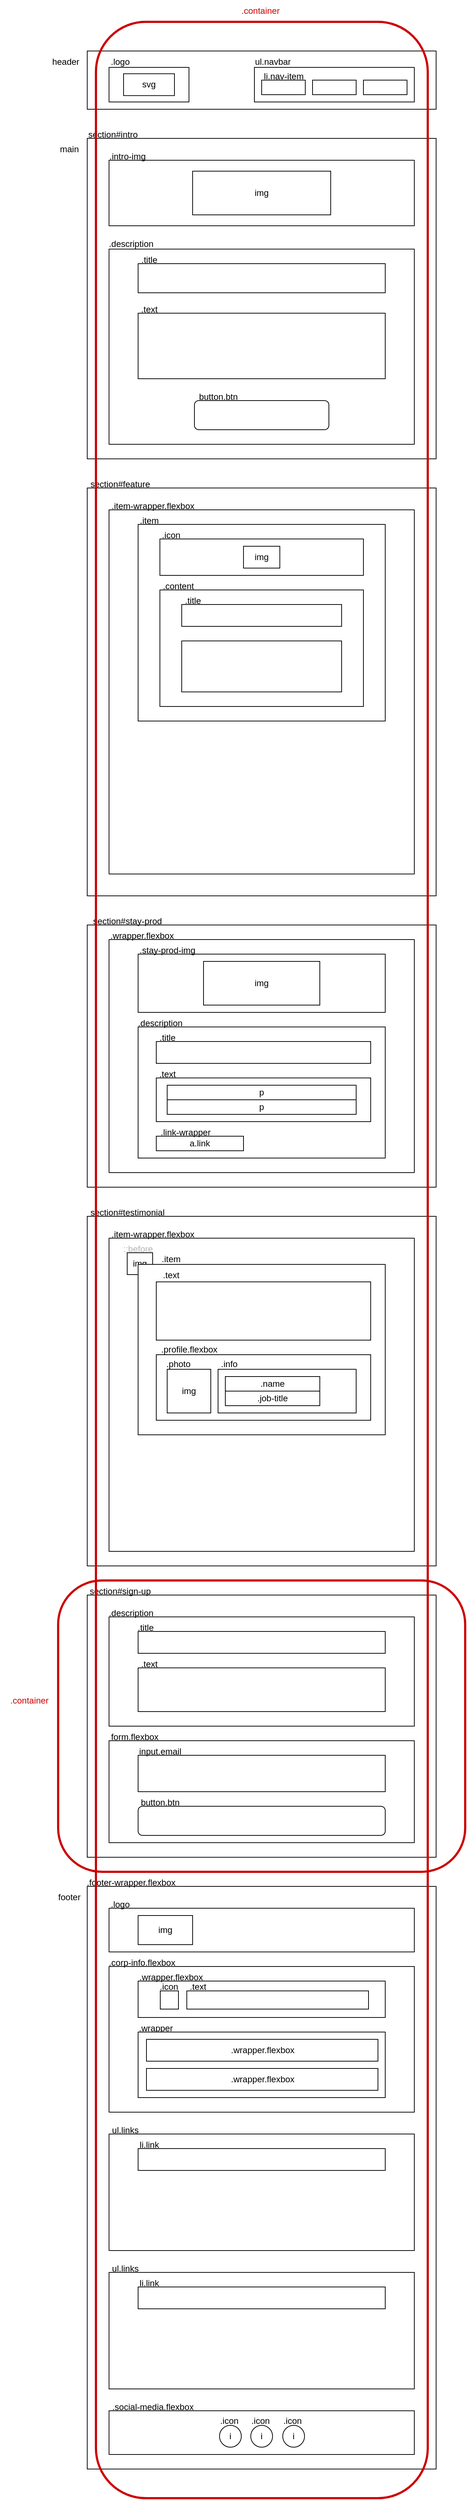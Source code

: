 <mxfile version="22.0.1" type="device">
  <diagram name="第 1 页" id="I-2561nx0Tm0QlmnjlFe">
    <mxGraphModel dx="794" dy="464" grid="1" gridSize="10" guides="1" tooltips="1" connect="1" arrows="1" fold="1" page="1" pageScale="1" pageWidth="827" pageHeight="1169" math="0" shadow="0">
      <root>
        <mxCell id="0" />
        <mxCell id="1" parent="0" />
        <mxCell id="30Bc-bz9F9n831tDBMlG-2" value="" style="rounded=0;whiteSpace=wrap;html=1;" parent="1" vertex="1">
          <mxGeometry x="120" y="80" width="480" height="80" as="geometry" />
        </mxCell>
        <mxCell id="30Bc-bz9F9n831tDBMlG-3" value="" style="rounded=0;whiteSpace=wrap;html=1;" parent="1" vertex="1">
          <mxGeometry x="150" y="102.5" width="110" height="47.5" as="geometry" />
        </mxCell>
        <mxCell id="30Bc-bz9F9n831tDBMlG-4" value="" style="rounded=0;whiteSpace=wrap;html=1;" parent="1" vertex="1">
          <mxGeometry x="350" y="102.5" width="220" height="47.5" as="geometry" />
        </mxCell>
        <mxCell id="30Bc-bz9F9n831tDBMlG-5" value=".logo" style="text;html=1;align=center;verticalAlign=middle;resizable=0;points=[];autosize=1;strokeColor=none;fillColor=none;" parent="1" vertex="1">
          <mxGeometry x="140" y="80" width="50" height="30" as="geometry" />
        </mxCell>
        <mxCell id="30Bc-bz9F9n831tDBMlG-6" value="ul.navbar" style="text;html=1;align=center;verticalAlign=middle;resizable=0;points=[];autosize=1;strokeColor=none;fillColor=none;" parent="1" vertex="1">
          <mxGeometry x="340" y="80" width="70" height="30" as="geometry" />
        </mxCell>
        <mxCell id="30Bc-bz9F9n831tDBMlG-7" value="" style="rounded=0;whiteSpace=wrap;html=1;" parent="1" vertex="1">
          <mxGeometry x="360" y="120" width="60" height="20" as="geometry" />
        </mxCell>
        <mxCell id="30Bc-bz9F9n831tDBMlG-8" value="" style="rounded=0;whiteSpace=wrap;html=1;" parent="1" vertex="1">
          <mxGeometry x="430" y="120" width="60" height="20" as="geometry" />
        </mxCell>
        <mxCell id="30Bc-bz9F9n831tDBMlG-9" value="" style="rounded=0;whiteSpace=wrap;html=1;" parent="1" vertex="1">
          <mxGeometry x="500" y="120" width="60" height="20" as="geometry" />
        </mxCell>
        <mxCell id="30Bc-bz9F9n831tDBMlG-10" value="li.nav-item" style="text;html=1;align=center;verticalAlign=middle;resizable=0;points=[];autosize=1;strokeColor=none;fillColor=none;" parent="1" vertex="1">
          <mxGeometry x="350" y="100" width="80" height="30" as="geometry" />
        </mxCell>
        <mxCell id="30Bc-bz9F9n831tDBMlG-11" value="svg" style="rounded=0;whiteSpace=wrap;html=1;" parent="1" vertex="1">
          <mxGeometry x="170" y="111.25" width="70" height="30" as="geometry" />
        </mxCell>
        <mxCell id="30Bc-bz9F9n831tDBMlG-12" value="header" style="text;html=1;align=center;verticalAlign=middle;resizable=0;points=[];autosize=1;strokeColor=none;fillColor=none;" parent="1" vertex="1">
          <mxGeometry x="60" y="80" width="60" height="30" as="geometry" />
        </mxCell>
        <mxCell id="30Bc-bz9F9n831tDBMlG-14" value="" style="rounded=0;whiteSpace=wrap;html=1;" parent="1" vertex="1">
          <mxGeometry x="120" y="200" width="480" height="440" as="geometry" />
        </mxCell>
        <mxCell id="30Bc-bz9F9n831tDBMlG-15" value="section#intro" style="text;html=1;align=center;verticalAlign=middle;resizable=0;points=[];autosize=1;strokeColor=none;fillColor=none;" parent="1" vertex="1">
          <mxGeometry x="110" y="180" width="90" height="30" as="geometry" />
        </mxCell>
        <mxCell id="30Bc-bz9F9n831tDBMlG-16" value="" style="rounded=0;whiteSpace=wrap;html=1;" parent="1" vertex="1">
          <mxGeometry x="150" y="230" width="420" height="90" as="geometry" />
        </mxCell>
        <mxCell id="30Bc-bz9F9n831tDBMlG-17" value=".intro-img" style="text;html=1;align=center;verticalAlign=middle;resizable=0;points=[];autosize=1;strokeColor=none;fillColor=none;" parent="1" vertex="1">
          <mxGeometry x="140" y="210" width="70" height="30" as="geometry" />
        </mxCell>
        <mxCell id="30Bc-bz9F9n831tDBMlG-18" value="img" style="rounded=0;whiteSpace=wrap;html=1;" parent="1" vertex="1">
          <mxGeometry x="265" y="245" width="190" height="60" as="geometry" />
        </mxCell>
        <mxCell id="30Bc-bz9F9n831tDBMlG-19" value="" style="rounded=0;whiteSpace=wrap;html=1;" parent="1" vertex="1">
          <mxGeometry x="150" y="352" width="420" height="268" as="geometry" />
        </mxCell>
        <mxCell id="30Bc-bz9F9n831tDBMlG-20" value=".description" style="text;html=1;align=center;verticalAlign=middle;resizable=0;points=[];autosize=1;strokeColor=none;fillColor=none;" parent="1" vertex="1">
          <mxGeometry x="140" y="330" width="80" height="30" as="geometry" />
        </mxCell>
        <mxCell id="30Bc-bz9F9n831tDBMlG-21" value="" style="rounded=0;whiteSpace=wrap;html=1;" parent="1" vertex="1">
          <mxGeometry x="190" y="372" width="340" height="40" as="geometry" />
        </mxCell>
        <mxCell id="30Bc-bz9F9n831tDBMlG-22" value=".title" style="text;html=1;align=center;verticalAlign=middle;resizable=0;points=[];autosize=1;strokeColor=none;fillColor=none;" parent="1" vertex="1">
          <mxGeometry x="180" y="352" width="50" height="30" as="geometry" />
        </mxCell>
        <mxCell id="30Bc-bz9F9n831tDBMlG-23" value="" style="rounded=0;whiteSpace=wrap;html=1;" parent="1" vertex="1">
          <mxGeometry x="190" y="440" width="340" height="90" as="geometry" />
        </mxCell>
        <mxCell id="30Bc-bz9F9n831tDBMlG-24" value=".text" style="text;html=1;align=center;verticalAlign=middle;resizable=0;points=[];autosize=1;strokeColor=none;fillColor=none;" parent="1" vertex="1">
          <mxGeometry x="180" y="420" width="50" height="30" as="geometry" />
        </mxCell>
        <mxCell id="30Bc-bz9F9n831tDBMlG-25" value="" style="rounded=1;whiteSpace=wrap;html=1;" parent="1" vertex="1">
          <mxGeometry x="267.5" y="560" width="185" height="40" as="geometry" />
        </mxCell>
        <mxCell id="30Bc-bz9F9n831tDBMlG-26" value="button.btn" style="text;html=1;align=center;verticalAlign=middle;resizable=0;points=[];autosize=1;strokeColor=none;fillColor=none;" parent="1" vertex="1">
          <mxGeometry x="260" y="540" width="80" height="30" as="geometry" />
        </mxCell>
        <mxCell id="30Bc-bz9F9n831tDBMlG-27" value="" style="rounded=0;whiteSpace=wrap;html=1;" parent="1" vertex="1">
          <mxGeometry x="120" y="680" width="480" height="560" as="geometry" />
        </mxCell>
        <mxCell id="30Bc-bz9F9n831tDBMlG-28" value="section#feature" style="text;html=1;align=center;verticalAlign=middle;resizable=0;points=[];autosize=1;strokeColor=none;fillColor=none;" parent="1" vertex="1">
          <mxGeometry x="110" y="660" width="110" height="30" as="geometry" />
        </mxCell>
        <mxCell id="30Bc-bz9F9n831tDBMlG-29" value="main" style="text;html=1;align=center;verticalAlign=middle;resizable=0;points=[];autosize=1;strokeColor=none;fillColor=none;" parent="1" vertex="1">
          <mxGeometry x="70" y="200" width="50" height="30" as="geometry" />
        </mxCell>
        <mxCell id="30Bc-bz9F9n831tDBMlG-30" value="" style="rounded=0;whiteSpace=wrap;html=1;" parent="1" vertex="1">
          <mxGeometry x="150" y="710" width="420" height="500" as="geometry" />
        </mxCell>
        <mxCell id="30Bc-bz9F9n831tDBMlG-32" value=".item-wrapper.flexbox" style="text;html=1;align=center;verticalAlign=middle;resizable=0;points=[];autosize=1;strokeColor=none;fillColor=none;" parent="1" vertex="1">
          <mxGeometry x="140" y="690" width="140" height="30" as="geometry" />
        </mxCell>
        <mxCell id="30Bc-bz9F9n831tDBMlG-33" value="" style="rounded=0;whiteSpace=wrap;html=1;" parent="1" vertex="1">
          <mxGeometry x="190" y="730" width="340" height="270" as="geometry" />
        </mxCell>
        <mxCell id="30Bc-bz9F9n831tDBMlG-34" value=".item" style="text;html=1;align=center;verticalAlign=middle;resizable=0;points=[];autosize=1;strokeColor=none;fillColor=none;" parent="1" vertex="1">
          <mxGeometry x="180" y="710" width="50" height="30" as="geometry" />
        </mxCell>
        <mxCell id="30Bc-bz9F9n831tDBMlG-35" value="" style="rounded=0;whiteSpace=wrap;html=1;" parent="1" vertex="1">
          <mxGeometry x="220" y="750" width="280" height="50" as="geometry" />
        </mxCell>
        <mxCell id="30Bc-bz9F9n831tDBMlG-36" value=".icon" style="text;html=1;align=center;verticalAlign=middle;resizable=0;points=[];autosize=1;strokeColor=none;fillColor=none;" parent="1" vertex="1">
          <mxGeometry x="210" y="730" width="50" height="30" as="geometry" />
        </mxCell>
        <mxCell id="30Bc-bz9F9n831tDBMlG-37" value="" style="rounded=0;whiteSpace=wrap;html=1;" parent="1" vertex="1">
          <mxGeometry x="220" y="820" width="280" height="160" as="geometry" />
        </mxCell>
        <mxCell id="30Bc-bz9F9n831tDBMlG-38" value=".content" style="text;html=1;align=center;verticalAlign=middle;resizable=0;points=[];autosize=1;strokeColor=none;fillColor=none;" parent="1" vertex="1">
          <mxGeometry x="210" y="800" width="70" height="30" as="geometry" />
        </mxCell>
        <mxCell id="30Bc-bz9F9n831tDBMlG-39" value="" style="rounded=0;whiteSpace=wrap;html=1;" parent="1" vertex="1">
          <mxGeometry x="250" y="840" width="220" height="30" as="geometry" />
        </mxCell>
        <mxCell id="30Bc-bz9F9n831tDBMlG-40" value=".title" style="text;html=1;align=center;verticalAlign=middle;resizable=0;points=[];autosize=1;strokeColor=none;fillColor=none;" parent="1" vertex="1">
          <mxGeometry x="240" y="820" width="50" height="30" as="geometry" />
        </mxCell>
        <mxCell id="30Bc-bz9F9n831tDBMlG-41" value="" style="rounded=0;whiteSpace=wrap;html=1;" parent="1" vertex="1">
          <mxGeometry x="250" y="890" width="220" height="70" as="geometry" />
        </mxCell>
        <mxCell id="30Bc-bz9F9n831tDBMlG-42" value="" style="rounded=0;whiteSpace=wrap;html=1;" parent="1" vertex="1">
          <mxGeometry x="120" y="1280" width="480" height="360" as="geometry" />
        </mxCell>
        <mxCell id="30Bc-bz9F9n831tDBMlG-43" value="section#stay-prod" style="text;html=1;align=center;verticalAlign=middle;resizable=0;points=[];autosize=1;strokeColor=none;fillColor=none;" parent="1" vertex="1">
          <mxGeometry x="115" y="1260" width="120" height="30" as="geometry" />
        </mxCell>
        <mxCell id="30Bc-bz9F9n831tDBMlG-44" value="" style="rounded=0;whiteSpace=wrap;html=1;" parent="1" vertex="1">
          <mxGeometry x="150" y="1300" width="420" height="320" as="geometry" />
        </mxCell>
        <mxCell id="30Bc-bz9F9n831tDBMlG-45" value=".wrapper.flexbox" style="text;html=1;align=center;verticalAlign=middle;resizable=0;points=[];autosize=1;strokeColor=none;fillColor=none;" parent="1" vertex="1">
          <mxGeometry x="140" y="1280" width="110" height="30" as="geometry" />
        </mxCell>
        <mxCell id="30Bc-bz9F9n831tDBMlG-46" value="" style="rounded=0;whiteSpace=wrap;html=1;" parent="1" vertex="1">
          <mxGeometry x="190" y="1320" width="340" height="80" as="geometry" />
        </mxCell>
        <mxCell id="30Bc-bz9F9n831tDBMlG-48" value="img" style="rounded=0;whiteSpace=wrap;html=1;" parent="1" vertex="1">
          <mxGeometry x="335" y="760" width="50" height="30" as="geometry" />
        </mxCell>
        <mxCell id="30Bc-bz9F9n831tDBMlG-49" value=".stay-prod-img" style="text;html=1;align=center;verticalAlign=middle;resizable=0;points=[];autosize=1;strokeColor=none;fillColor=none;" parent="1" vertex="1">
          <mxGeometry x="180" y="1300" width="100" height="30" as="geometry" />
        </mxCell>
        <mxCell id="30Bc-bz9F9n831tDBMlG-50" value="img" style="rounded=0;whiteSpace=wrap;html=1;" parent="1" vertex="1">
          <mxGeometry x="280" y="1330" width="160" height="60" as="geometry" />
        </mxCell>
        <mxCell id="30Bc-bz9F9n831tDBMlG-51" value="" style="rounded=0;whiteSpace=wrap;html=1;" parent="1" vertex="1">
          <mxGeometry x="190" y="1420" width="340" height="180" as="geometry" />
        </mxCell>
        <mxCell id="30Bc-bz9F9n831tDBMlG-53" value=".description" style="text;html=1;align=center;verticalAlign=middle;resizable=0;points=[];autosize=1;strokeColor=none;fillColor=none;" parent="1" vertex="1">
          <mxGeometry x="180" y="1400" width="80" height="30" as="geometry" />
        </mxCell>
        <mxCell id="30Bc-bz9F9n831tDBMlG-54" value="" style="rounded=0;whiteSpace=wrap;html=1;" parent="1" vertex="1">
          <mxGeometry x="215" y="1440" width="295" height="30" as="geometry" />
        </mxCell>
        <mxCell id="30Bc-bz9F9n831tDBMlG-55" value=".title" style="text;html=1;align=center;verticalAlign=middle;resizable=0;points=[];autosize=1;strokeColor=none;fillColor=none;" parent="1" vertex="1">
          <mxGeometry x="205" y="1420" width="50" height="30" as="geometry" />
        </mxCell>
        <mxCell id="30Bc-bz9F9n831tDBMlG-56" value="" style="rounded=0;whiteSpace=wrap;html=1;" parent="1" vertex="1">
          <mxGeometry x="215" y="1490" width="295" height="60" as="geometry" />
        </mxCell>
        <mxCell id="30Bc-bz9F9n831tDBMlG-57" value=".text" style="text;html=1;align=center;verticalAlign=middle;resizable=0;points=[];autosize=1;strokeColor=none;fillColor=none;" parent="1" vertex="1">
          <mxGeometry x="205" y="1470" width="50" height="30" as="geometry" />
        </mxCell>
        <mxCell id="30Bc-bz9F9n831tDBMlG-58" value="a.link" style="rounded=0;whiteSpace=wrap;html=1;" parent="1" vertex="1">
          <mxGeometry x="215" y="1570" width="120" height="20" as="geometry" />
        </mxCell>
        <mxCell id="30Bc-bz9F9n831tDBMlG-59" value=".link-wrapper" style="text;html=1;align=center;verticalAlign=middle;resizable=0;points=[];autosize=1;strokeColor=none;fillColor=none;" parent="1" vertex="1">
          <mxGeometry x="210" y="1550" width="90" height="30" as="geometry" />
        </mxCell>
        <mxCell id="30Bc-bz9F9n831tDBMlG-61" value="" style="rounded=0;whiteSpace=wrap;html=1;" parent="1" vertex="1">
          <mxGeometry x="120" y="1680" width="480" height="480" as="geometry" />
        </mxCell>
        <mxCell id="30Bc-bz9F9n831tDBMlG-62" value="section#testimonial" style="text;html=1;align=center;verticalAlign=middle;resizable=0;points=[];autosize=1;strokeColor=none;fillColor=none;" parent="1" vertex="1">
          <mxGeometry x="110" y="1660" width="130" height="30" as="geometry" />
        </mxCell>
        <mxCell id="30Bc-bz9F9n831tDBMlG-63" value="" style="rounded=0;whiteSpace=wrap;html=1;" parent="1" vertex="1">
          <mxGeometry x="150" y="1710" width="420" height="430" as="geometry" />
        </mxCell>
        <mxCell id="30Bc-bz9F9n831tDBMlG-64" value=".item-wrapper.flexbox" style="text;html=1;align=center;verticalAlign=middle;resizable=0;points=[];autosize=1;strokeColor=none;fillColor=none;" parent="1" vertex="1">
          <mxGeometry x="140" y="1690" width="140" height="30" as="geometry" />
        </mxCell>
        <mxCell id="30Bc-bz9F9n831tDBMlG-65" value="img" style="rounded=0;whiteSpace=wrap;html=1;" parent="1" vertex="1">
          <mxGeometry x="175" y="1730" width="35" height="30" as="geometry" />
        </mxCell>
        <mxCell id="30Bc-bz9F9n831tDBMlG-66" value="" style="rounded=0;whiteSpace=wrap;html=1;" parent="1" vertex="1">
          <mxGeometry x="190" y="1746" width="340" height="234" as="geometry" />
        </mxCell>
        <mxCell id="30Bc-bz9F9n831tDBMlG-68" value=".item" style="text;html=1;align=center;verticalAlign=middle;resizable=0;points=[];autosize=1;strokeColor=none;fillColor=none;" parent="1" vertex="1">
          <mxGeometry x="210" y="1724" width="50" height="30" as="geometry" />
        </mxCell>
        <mxCell id="30Bc-bz9F9n831tDBMlG-69" value="" style="rounded=0;whiteSpace=wrap;html=1;" parent="1" vertex="1">
          <mxGeometry x="215" y="1770" width="295" height="80" as="geometry" />
        </mxCell>
        <mxCell id="30Bc-bz9F9n831tDBMlG-71" value="" style="rounded=0;whiteSpace=wrap;html=1;" parent="1" vertex="1">
          <mxGeometry x="215" y="1870" width="295" height="90" as="geometry" />
        </mxCell>
        <mxCell id="30Bc-bz9F9n831tDBMlG-72" value="img" style="rounded=0;whiteSpace=wrap;html=1;" parent="1" vertex="1">
          <mxGeometry x="230" y="1890" width="60" height="60" as="geometry" />
        </mxCell>
        <mxCell id="30Bc-bz9F9n831tDBMlG-73" value=".text" style="text;html=1;align=center;verticalAlign=middle;resizable=0;points=[];autosize=1;strokeColor=none;fillColor=none;" parent="1" vertex="1">
          <mxGeometry x="210" y="1746" width="50" height="30" as="geometry" />
        </mxCell>
        <mxCell id="30Bc-bz9F9n831tDBMlG-74" value=".photo" style="text;html=1;align=center;verticalAlign=middle;resizable=0;points=[];autosize=1;strokeColor=none;fillColor=none;" parent="1" vertex="1">
          <mxGeometry x="215" y="1868" width="60" height="30" as="geometry" />
        </mxCell>
        <mxCell id="30Bc-bz9F9n831tDBMlG-75" value="" style="rounded=0;whiteSpace=wrap;html=1;" parent="1" vertex="1">
          <mxGeometry x="300" y="1890" width="190" height="60" as="geometry" />
        </mxCell>
        <mxCell id="30Bc-bz9F9n831tDBMlG-76" value=".name" style="rounded=0;whiteSpace=wrap;html=1;" parent="1" vertex="1">
          <mxGeometry x="310" y="1900" width="130" height="20" as="geometry" />
        </mxCell>
        <mxCell id="30Bc-bz9F9n831tDBMlG-77" value=".job-title" style="rounded=0;whiteSpace=wrap;html=1;" parent="1" vertex="1">
          <mxGeometry x="310" y="1920" width="130" height="20" as="geometry" />
        </mxCell>
        <mxCell id="30Bc-bz9F9n831tDBMlG-79" value=".profile.flexbox" style="text;html=1;align=center;verticalAlign=middle;resizable=0;points=[];autosize=1;strokeColor=none;fillColor=none;" parent="1" vertex="1">
          <mxGeometry x="210" y="1848" width="100" height="30" as="geometry" />
        </mxCell>
        <mxCell id="30Bc-bz9F9n831tDBMlG-81" value=".info" style="text;html=1;align=center;verticalAlign=middle;resizable=0;points=[];autosize=1;strokeColor=none;fillColor=none;" parent="1" vertex="1">
          <mxGeometry x="290" y="1868" width="50" height="30" as="geometry" />
        </mxCell>
        <mxCell id="30Bc-bz9F9n831tDBMlG-82" value="" style="rounded=0;whiteSpace=wrap;html=1;" parent="1" vertex="1">
          <mxGeometry x="120" y="2200" width="480" height="360" as="geometry" />
        </mxCell>
        <mxCell id="30Bc-bz9F9n831tDBMlG-83" value="section#sign-up" style="text;html=1;align=center;verticalAlign=middle;resizable=0;points=[];autosize=1;strokeColor=none;fillColor=none;" parent="1" vertex="1">
          <mxGeometry x="110" y="2180" width="110" height="30" as="geometry" />
        </mxCell>
        <mxCell id="30Bc-bz9F9n831tDBMlG-84" value="" style="rounded=0;whiteSpace=wrap;html=1;" parent="1" vertex="1">
          <mxGeometry x="150" y="2230" width="420" height="150" as="geometry" />
        </mxCell>
        <mxCell id="30Bc-bz9F9n831tDBMlG-86" value=".description" style="text;html=1;align=center;verticalAlign=middle;resizable=0;points=[];autosize=1;strokeColor=none;fillColor=none;" parent="1" vertex="1">
          <mxGeometry x="140" y="2210" width="80" height="30" as="geometry" />
        </mxCell>
        <mxCell id="30Bc-bz9F9n831tDBMlG-87" value="" style="rounded=0;whiteSpace=wrap;html=1;" parent="1" vertex="1">
          <mxGeometry x="190" y="2250" width="340" height="30" as="geometry" />
        </mxCell>
        <mxCell id="30Bc-bz9F9n831tDBMlG-89" value=".title" style="text;html=1;align=center;verticalAlign=middle;resizable=0;points=[];autosize=1;strokeColor=none;fillColor=none;" parent="1" vertex="1">
          <mxGeometry x="175" y="2230" width="50" height="30" as="geometry" />
        </mxCell>
        <mxCell id="30Bc-bz9F9n831tDBMlG-90" value="" style="rounded=0;whiteSpace=wrap;html=1;" parent="1" vertex="1">
          <mxGeometry x="190" y="2300" width="340" height="60" as="geometry" />
        </mxCell>
        <mxCell id="30Bc-bz9F9n831tDBMlG-91" value=".text" style="text;html=1;align=center;verticalAlign=middle;resizable=0;points=[];autosize=1;strokeColor=none;fillColor=none;" parent="1" vertex="1">
          <mxGeometry x="180" y="2280" width="50" height="30" as="geometry" />
        </mxCell>
        <mxCell id="30Bc-bz9F9n831tDBMlG-92" value="" style="rounded=0;whiteSpace=wrap;html=1;" parent="1" vertex="1">
          <mxGeometry x="150" y="2400" width="420" height="140" as="geometry" />
        </mxCell>
        <mxCell id="30Bc-bz9F9n831tDBMlG-94" value="form.flexbox" style="text;html=1;align=center;verticalAlign=middle;resizable=0;points=[];autosize=1;strokeColor=none;fillColor=none;" parent="1" vertex="1">
          <mxGeometry x="140" y="2380" width="90" height="30" as="geometry" />
        </mxCell>
        <mxCell id="30Bc-bz9F9n831tDBMlG-95" value="" style="rounded=0;whiteSpace=wrap;html=1;" parent="1" vertex="1">
          <mxGeometry x="190" y="2420" width="340" height="50" as="geometry" />
        </mxCell>
        <mxCell id="30Bc-bz9F9n831tDBMlG-96" value="input.email" style="text;html=1;align=center;verticalAlign=middle;resizable=0;points=[];autosize=1;strokeColor=none;fillColor=none;" parent="1" vertex="1">
          <mxGeometry x="180" y="2400" width="80" height="30" as="geometry" />
        </mxCell>
        <mxCell id="30Bc-bz9F9n831tDBMlG-97" value="" style="rounded=1;whiteSpace=wrap;html=1;" parent="1" vertex="1">
          <mxGeometry x="190" y="2490" width="340" height="40" as="geometry" />
        </mxCell>
        <mxCell id="30Bc-bz9F9n831tDBMlG-98" value="button.btn" style="text;html=1;align=center;verticalAlign=middle;resizable=0;points=[];autosize=1;strokeColor=none;fillColor=none;" parent="1" vertex="1">
          <mxGeometry x="180" y="2470" width="80" height="30" as="geometry" />
        </mxCell>
        <mxCell id="30Bc-bz9F9n831tDBMlG-99" value="" style="rounded=0;whiteSpace=wrap;html=1;" parent="1" vertex="1">
          <mxGeometry x="120" y="2600" width="480" height="800" as="geometry" />
        </mxCell>
        <mxCell id="30Bc-bz9F9n831tDBMlG-100" value="footer" style="text;html=1;align=center;verticalAlign=middle;resizable=0;points=[];autosize=1;strokeColor=none;fillColor=none;" parent="1" vertex="1">
          <mxGeometry x="70" y="2600" width="50" height="30" as="geometry" />
        </mxCell>
        <mxCell id="30Bc-bz9F9n831tDBMlG-101" value="" style="rounded=0;whiteSpace=wrap;html=1;" parent="1" vertex="1">
          <mxGeometry x="150" y="2630" width="420" height="60" as="geometry" />
        </mxCell>
        <mxCell id="30Bc-bz9F9n831tDBMlG-102" value=".logo" style="text;html=1;align=center;verticalAlign=middle;resizable=0;points=[];autosize=1;strokeColor=none;fillColor=none;" parent="1" vertex="1">
          <mxGeometry x="140" y="2610" width="50" height="30" as="geometry" />
        </mxCell>
        <mxCell id="30Bc-bz9F9n831tDBMlG-104" value="img" style="rounded=0;whiteSpace=wrap;html=1;" parent="1" vertex="1">
          <mxGeometry x="190" y="2640" width="75" height="40" as="geometry" />
        </mxCell>
        <mxCell id="30Bc-bz9F9n831tDBMlG-105" value="" style="rounded=0;whiteSpace=wrap;html=1;" parent="1" vertex="1">
          <mxGeometry x="150" y="2710" width="420" height="200" as="geometry" />
        </mxCell>
        <mxCell id="30Bc-bz9F9n831tDBMlG-106" value=".corp-info.flexbox" style="text;html=1;align=center;verticalAlign=middle;resizable=0;points=[];autosize=1;strokeColor=none;fillColor=none;" parent="1" vertex="1">
          <mxGeometry x="140" y="2690" width="110" height="30" as="geometry" />
        </mxCell>
        <mxCell id="30Bc-bz9F9n831tDBMlG-107" value="" style="rounded=0;whiteSpace=wrap;html=1;" parent="1" vertex="1">
          <mxGeometry x="190" y="2730" width="340" height="50" as="geometry" />
        </mxCell>
        <mxCell id="30Bc-bz9F9n831tDBMlG-108" value=".wrapper.flexbox" style="text;html=1;align=center;verticalAlign=middle;resizable=0;points=[];autosize=1;strokeColor=none;fillColor=none;" parent="1" vertex="1">
          <mxGeometry x="180" y="2710" width="110" height="30" as="geometry" />
        </mxCell>
        <mxCell id="30Bc-bz9F9n831tDBMlG-109" value=".wrapper" style="text;html=1;align=center;verticalAlign=middle;resizable=0;points=[];autosize=1;strokeColor=none;fillColor=none;" parent="1" vertex="1">
          <mxGeometry x="179" y="2780" width="70" height="30" as="geometry" />
        </mxCell>
        <mxCell id="30Bc-bz9F9n831tDBMlG-110" value="" style="rounded=0;whiteSpace=wrap;html=1;" parent="1" vertex="1">
          <mxGeometry x="190" y="2800" width="340" height="90" as="geometry" />
        </mxCell>
        <mxCell id="30Bc-bz9F9n831tDBMlG-111" value="" style="rounded=0;whiteSpace=wrap;html=1;" parent="1" vertex="1">
          <mxGeometry x="220.5" y="2743.5" width="25" height="25" as="geometry" />
        </mxCell>
        <mxCell id="30Bc-bz9F9n831tDBMlG-112" value="" style="rounded=0;whiteSpace=wrap;html=1;" parent="1" vertex="1">
          <mxGeometry x="257" y="2743.5" width="250" height="25" as="geometry" />
        </mxCell>
        <mxCell id="30Bc-bz9F9n831tDBMlG-114" value=".icon" style="text;html=1;align=center;verticalAlign=middle;resizable=0;points=[];autosize=1;strokeColor=none;fillColor=none;" parent="1" vertex="1">
          <mxGeometry x="207" y="2723" width="50" height="30" as="geometry" />
        </mxCell>
        <mxCell id="30Bc-bz9F9n831tDBMlG-115" value=".text" style="text;html=1;align=center;verticalAlign=middle;resizable=0;points=[];autosize=1;strokeColor=none;fillColor=none;" parent="1" vertex="1">
          <mxGeometry x="247" y="2723" width="50" height="30" as="geometry" />
        </mxCell>
        <mxCell id="30Bc-bz9F9n831tDBMlG-117" value=".wrapper.flexbox" style="rounded=0;whiteSpace=wrap;html=1;" parent="1" vertex="1">
          <mxGeometry x="201.5" y="2810" width="318.5" height="30" as="geometry" />
        </mxCell>
        <mxCell id="30Bc-bz9F9n831tDBMlG-118" value=".wrapper.flexbox" style="rounded=0;whiteSpace=wrap;html=1;" parent="1" vertex="1">
          <mxGeometry x="201.5" y="2850" width="318.5" height="30" as="geometry" />
        </mxCell>
        <mxCell id="30Bc-bz9F9n831tDBMlG-119" value="" style="rounded=0;whiteSpace=wrap;html=1;" parent="1" vertex="1">
          <mxGeometry x="150" y="2940" width="420" height="160" as="geometry" />
        </mxCell>
        <mxCell id="30Bc-bz9F9n831tDBMlG-120" value="ul.links" style="text;html=1;align=center;verticalAlign=middle;resizable=0;points=[];autosize=1;strokeColor=none;fillColor=none;" parent="1" vertex="1">
          <mxGeometry x="141.5" y="2920" width="60" height="30" as="geometry" />
        </mxCell>
        <mxCell id="30Bc-bz9F9n831tDBMlG-121" value="" style="rounded=0;whiteSpace=wrap;html=1;" parent="1" vertex="1">
          <mxGeometry x="190" y="2960" width="340" height="30" as="geometry" />
        </mxCell>
        <mxCell id="30Bc-bz9F9n831tDBMlG-122" value="li.link" style="text;html=1;align=center;verticalAlign=middle;resizable=0;points=[];autosize=1;strokeColor=none;fillColor=none;" parent="1" vertex="1">
          <mxGeometry x="180" y="2940" width="50" height="30" as="geometry" />
        </mxCell>
        <mxCell id="30Bc-bz9F9n831tDBMlG-123" value="" style="rounded=0;whiteSpace=wrap;html=1;" parent="1" vertex="1">
          <mxGeometry x="150" y="3130" width="420" height="160" as="geometry" />
        </mxCell>
        <mxCell id="30Bc-bz9F9n831tDBMlG-124" value="ul.links" style="text;html=1;align=center;verticalAlign=middle;resizable=0;points=[];autosize=1;strokeColor=none;fillColor=none;" parent="1" vertex="1">
          <mxGeometry x="141.5" y="3110" width="60" height="30" as="geometry" />
        </mxCell>
        <mxCell id="30Bc-bz9F9n831tDBMlG-125" value="" style="rounded=0;whiteSpace=wrap;html=1;" parent="1" vertex="1">
          <mxGeometry x="190" y="3150" width="340" height="30" as="geometry" />
        </mxCell>
        <mxCell id="30Bc-bz9F9n831tDBMlG-126" value="li.link" style="text;html=1;align=center;verticalAlign=middle;resizable=0;points=[];autosize=1;strokeColor=none;fillColor=none;" parent="1" vertex="1">
          <mxGeometry x="180" y="3130" width="50" height="30" as="geometry" />
        </mxCell>
        <mxCell id="30Bc-bz9F9n831tDBMlG-127" value="" style="rounded=0;whiteSpace=wrap;html=1;" parent="1" vertex="1">
          <mxGeometry x="150" y="3320" width="420" height="60" as="geometry" />
        </mxCell>
        <mxCell id="30Bc-bz9F9n831tDBMlG-128" value=".social-media.flexbox" style="text;html=1;align=center;verticalAlign=middle;resizable=0;points=[];autosize=1;strokeColor=none;fillColor=none;" parent="1" vertex="1">
          <mxGeometry x="140" y="3300" width="140" height="30" as="geometry" />
        </mxCell>
        <mxCell id="30Bc-bz9F9n831tDBMlG-129" value="i" style="ellipse;whiteSpace=wrap;html=1;aspect=fixed;" parent="1" vertex="1">
          <mxGeometry x="345" y="3340" width="30" height="30" as="geometry" />
        </mxCell>
        <mxCell id="30Bc-bz9F9n831tDBMlG-130" value=".icon" style="text;html=1;align=center;verticalAlign=middle;resizable=0;points=[];autosize=1;strokeColor=none;fillColor=none;" parent="1" vertex="1">
          <mxGeometry x="333" y="3319" width="50" height="30" as="geometry" />
        </mxCell>
        <mxCell id="30Bc-bz9F9n831tDBMlG-131" value=".icon" style="text;html=1;align=center;verticalAlign=middle;resizable=0;points=[];autosize=1;strokeColor=none;fillColor=none;" parent="1" vertex="1">
          <mxGeometry x="290" y="3319" width="50" height="30" as="geometry" />
        </mxCell>
        <mxCell id="30Bc-bz9F9n831tDBMlG-132" value="i" style="ellipse;whiteSpace=wrap;html=1;aspect=fixed;" parent="1" vertex="1">
          <mxGeometry x="302" y="3340" width="30" height="30" as="geometry" />
        </mxCell>
        <mxCell id="30Bc-bz9F9n831tDBMlG-133" value=".icon" style="text;html=1;align=center;verticalAlign=middle;resizable=0;points=[];autosize=1;strokeColor=none;fillColor=none;" parent="1" vertex="1">
          <mxGeometry x="377" y="3319" width="50" height="30" as="geometry" />
        </mxCell>
        <mxCell id="30Bc-bz9F9n831tDBMlG-134" value="i" style="ellipse;whiteSpace=wrap;html=1;aspect=fixed;" parent="1" vertex="1">
          <mxGeometry x="389" y="3340" width="30" height="30" as="geometry" />
        </mxCell>
        <mxCell id="30Bc-bz9F9n831tDBMlG-135" value=".footer-wrapper.flexbox" style="text;html=1;align=center;verticalAlign=middle;resizable=0;points=[];autosize=1;strokeColor=none;fillColor=none;" parent="1" vertex="1">
          <mxGeometry x="105" y="2580" width="150" height="30" as="geometry" />
        </mxCell>
        <mxCell id="30Bc-bz9F9n831tDBMlG-136" value="" style="rounded=1;whiteSpace=wrap;html=1;fillColor=none;strokeColor=#CC0000;strokeWidth=3;" parent="1" vertex="1">
          <mxGeometry x="132" y="40" width="456.5" height="3400" as="geometry" />
        </mxCell>
        <mxCell id="30Bc-bz9F9n831tDBMlG-137" value=".container" style="text;html=1;align=center;verticalAlign=middle;resizable=0;points=[];autosize=1;strokeColor=none;fillColor=none;fontColor=#CC0000;" parent="1" vertex="1">
          <mxGeometry x="318" y="10" width="80" height="30" as="geometry" />
        </mxCell>
        <mxCell id="30Bc-bz9F9n831tDBMlG-139" value="" style="rounded=1;whiteSpace=wrap;html=1;fillColor=none;strokeColor=#CC0000;strokeWidth=3;" parent="1" vertex="1">
          <mxGeometry x="80" y="2180" width="560" height="400" as="geometry" />
        </mxCell>
        <mxCell id="30Bc-bz9F9n831tDBMlG-140" value=".container" style="text;html=1;align=center;verticalAlign=middle;resizable=0;points=[];autosize=1;strokeColor=none;fillColor=none;fontColor=#CC0000;" parent="1" vertex="1">
          <mxGeometry y="2330" width="80" height="30" as="geometry" />
        </mxCell>
        <mxCell id="Cgf6yPiL-JbDXnGKPbaG-2" value="p" style="rounded=0;whiteSpace=wrap;html=1;" vertex="1" parent="1">
          <mxGeometry x="230" y="1500" width="260" height="20" as="geometry" />
        </mxCell>
        <mxCell id="Cgf6yPiL-JbDXnGKPbaG-3" value="p" style="rounded=0;whiteSpace=wrap;html=1;" vertex="1" parent="1">
          <mxGeometry x="230" y="1520" width="260" height="20" as="geometry" />
        </mxCell>
        <mxCell id="Cgf6yPiL-JbDXnGKPbaG-4" value="::before" style="text;html=1;strokeColor=none;fillColor=none;align=center;verticalAlign=middle;whiteSpace=wrap;rounded=0;fontColor=#B3B3B3;" vertex="1" parent="1">
          <mxGeometry x="160" y="1710" width="60" height="30" as="geometry" />
        </mxCell>
      </root>
    </mxGraphModel>
  </diagram>
</mxfile>
